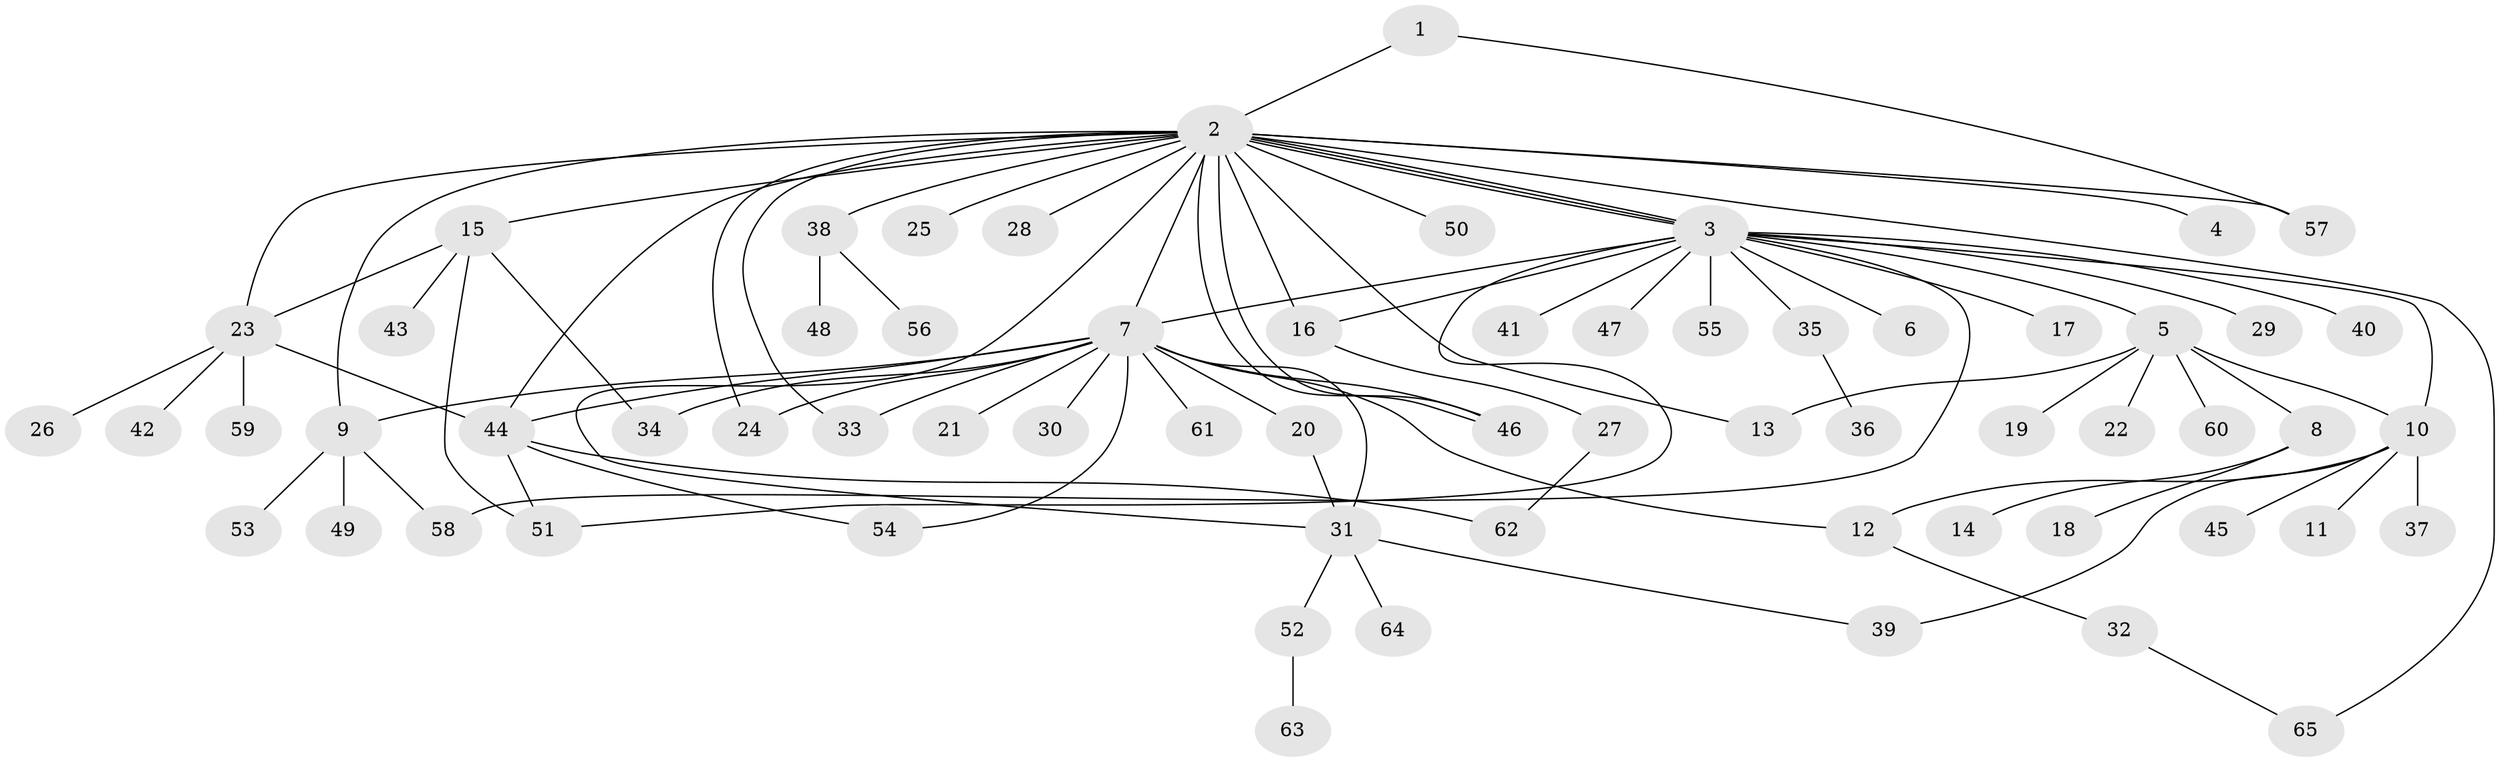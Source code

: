 // coarse degree distribution, {1: 0.5576923076923077, 28: 0.019230769230769232, 6: 0.038461538461538464, 13: 0.019230769230769232, 2: 0.23076923076923078, 4: 0.038461538461538464, 3: 0.057692307692307696, 8: 0.019230769230769232, 5: 0.019230769230769232}
// Generated by graph-tools (version 1.1) at 2025/41/03/06/25 10:41:49]
// undirected, 65 vertices, 90 edges
graph export_dot {
graph [start="1"]
  node [color=gray90,style=filled];
  1;
  2;
  3;
  4;
  5;
  6;
  7;
  8;
  9;
  10;
  11;
  12;
  13;
  14;
  15;
  16;
  17;
  18;
  19;
  20;
  21;
  22;
  23;
  24;
  25;
  26;
  27;
  28;
  29;
  30;
  31;
  32;
  33;
  34;
  35;
  36;
  37;
  38;
  39;
  40;
  41;
  42;
  43;
  44;
  45;
  46;
  47;
  48;
  49;
  50;
  51;
  52;
  53;
  54;
  55;
  56;
  57;
  58;
  59;
  60;
  61;
  62;
  63;
  64;
  65;
  1 -- 2;
  1 -- 57;
  2 -- 3;
  2 -- 3;
  2 -- 3;
  2 -- 4;
  2 -- 7;
  2 -- 9;
  2 -- 13;
  2 -- 15;
  2 -- 16;
  2 -- 23;
  2 -- 24;
  2 -- 25;
  2 -- 28;
  2 -- 31;
  2 -- 33;
  2 -- 38;
  2 -- 44;
  2 -- 46;
  2 -- 46;
  2 -- 50;
  2 -- 57;
  2 -- 65;
  3 -- 5;
  3 -- 6;
  3 -- 7;
  3 -- 10;
  3 -- 16;
  3 -- 17;
  3 -- 29;
  3 -- 35;
  3 -- 40;
  3 -- 41;
  3 -- 47;
  3 -- 51;
  3 -- 55;
  3 -- 58;
  5 -- 8;
  5 -- 10;
  5 -- 13;
  5 -- 19;
  5 -- 22;
  5 -- 60;
  7 -- 9;
  7 -- 12;
  7 -- 20;
  7 -- 21;
  7 -- 24;
  7 -- 30;
  7 -- 31;
  7 -- 33;
  7 -- 34;
  7 -- 44;
  7 -- 46;
  7 -- 54;
  7 -- 61;
  8 -- 14;
  8 -- 18;
  9 -- 49;
  9 -- 53;
  9 -- 58;
  10 -- 11;
  10 -- 12;
  10 -- 37;
  10 -- 39;
  10 -- 45;
  12 -- 32;
  15 -- 23;
  15 -- 34;
  15 -- 43;
  15 -- 51;
  16 -- 27;
  20 -- 31;
  23 -- 26;
  23 -- 42;
  23 -- 44;
  23 -- 59;
  27 -- 62;
  31 -- 39;
  31 -- 52;
  31 -- 64;
  32 -- 65;
  35 -- 36;
  38 -- 48;
  38 -- 56;
  44 -- 51;
  44 -- 54;
  44 -- 62;
  52 -- 63;
}
